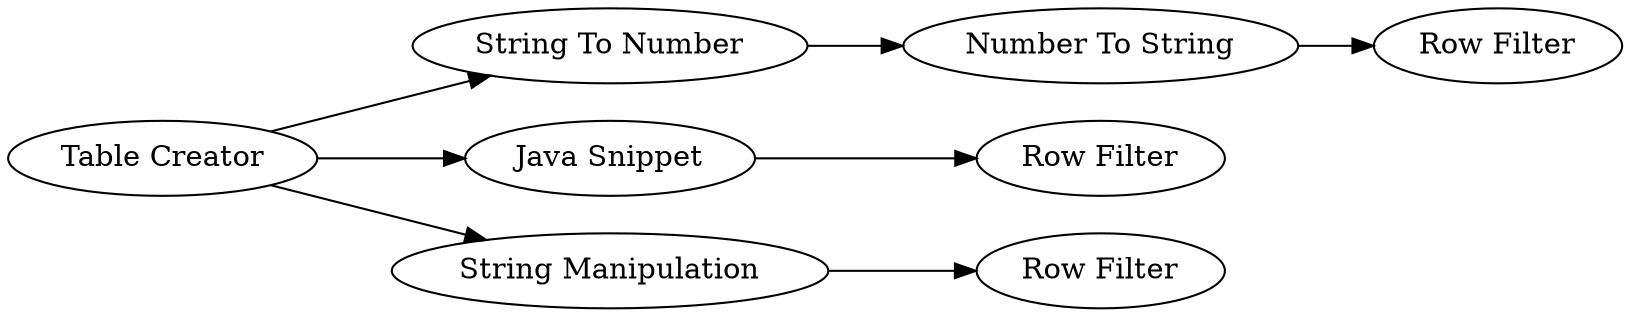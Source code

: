 digraph {
	1 [label="Table Creator"]
	3 [label="String To Number"]
	4 [label="Row Filter"]
	5 [label="Number To String"]
	6 [label="Java Snippet"]
	7 [label="Row Filter"]
	8 [label="String Manipulation"]
	9 [label="Row Filter"]
	1 -> 3
	1 -> 6
	1 -> 8
	3 -> 5
	5 -> 4
	6 -> 7
	8 -> 9
	rankdir=LR
}

